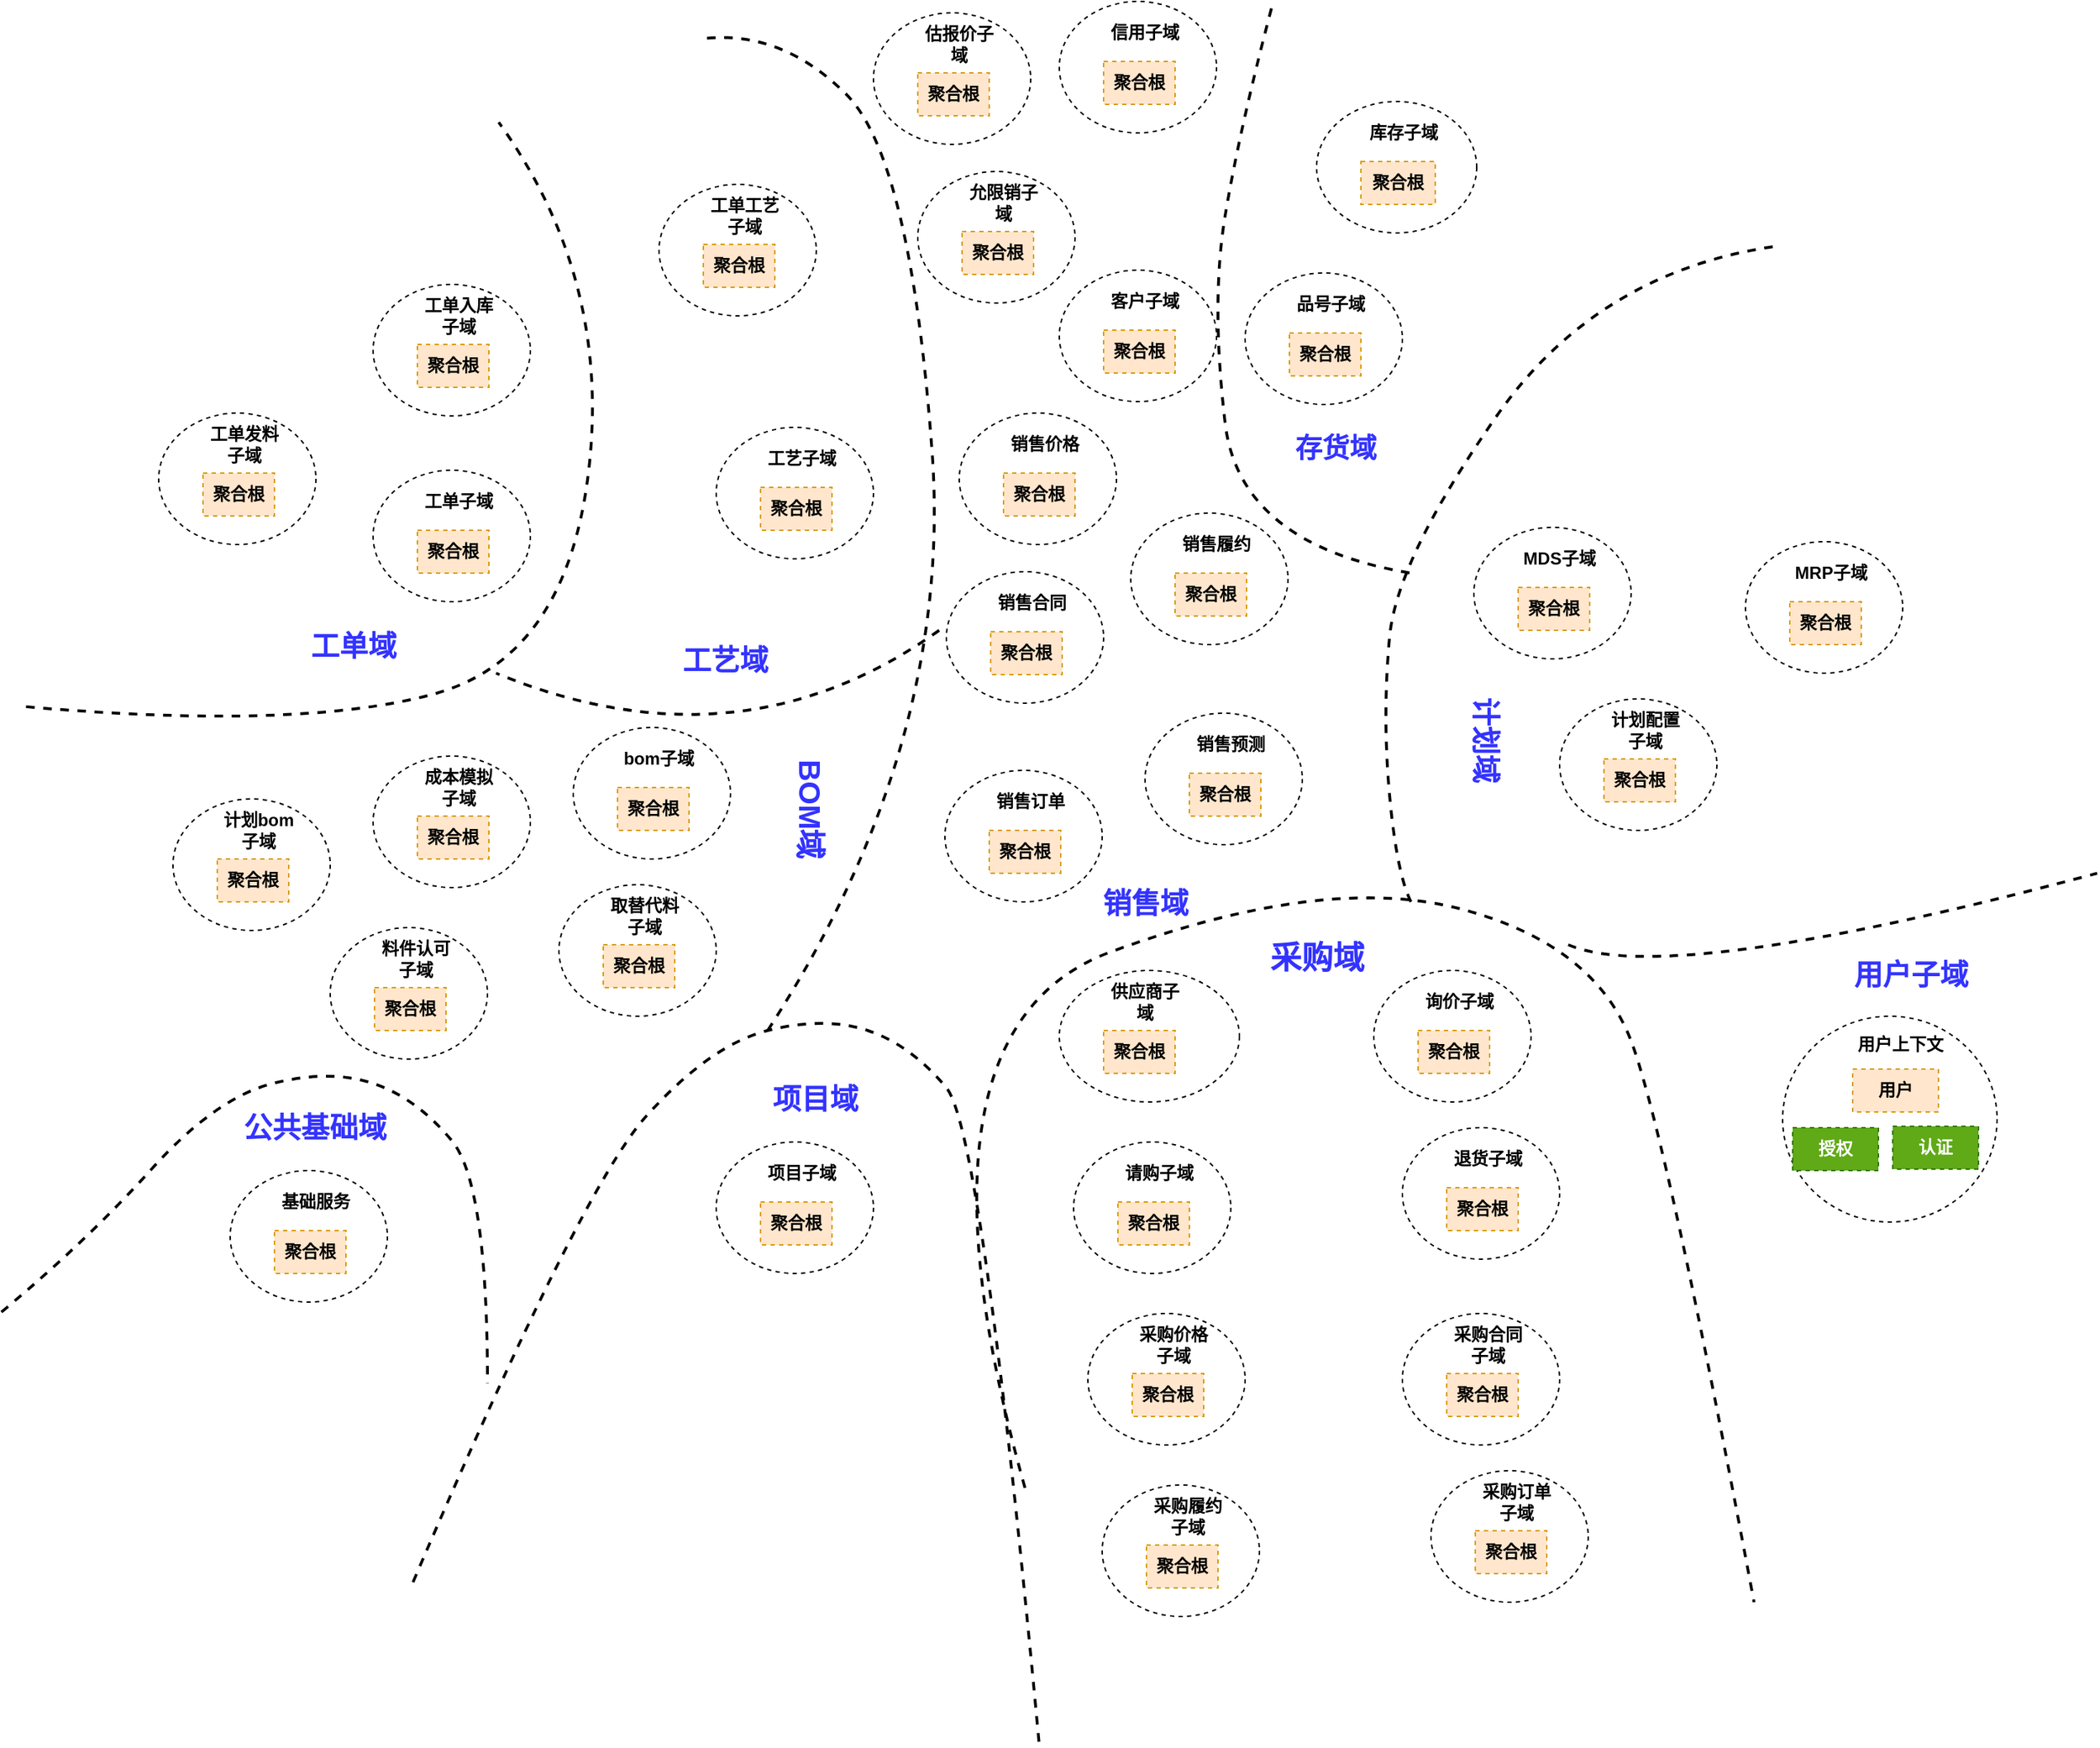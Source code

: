 <mxfile version="24.4.0" type="github">
  <diagram name="第 1 页" id="gAhneNLGMRocs_wJU73B">
    <mxGraphModel dx="2589" dy="777" grid="1" gridSize="10" guides="1" tooltips="1" connect="1" arrows="1" fold="1" page="1" pageScale="1" pageWidth="827" pageHeight="1169" math="0" shadow="0">
      <root>
        <mxCell id="0" />
        <mxCell id="1" parent="0" />
        <mxCell id="z-uqwMR72b3MVvRLqWOY-53" value="" style="curved=1;endArrow=none;html=1;dashed=1;endFill=0;strokeWidth=2;fontStyle=1;exitX=0.005;exitY=0.406;exitDx=0;exitDy=0;exitPerimeter=0;" edge="1" parent="1">
          <mxGeometry width="50" height="50" relative="1" as="geometry">
            <mxPoint x="-318.8" y="543.44" as="sourcePoint" />
            <mxPoint x="11.847" y="134.539" as="targetPoint" />
            <Array as="points">
              <mxPoint x="-130" y="560" />
              <mxPoint x="60" y="510" />
              <mxPoint x="90" y="243" />
            </Array>
          </mxGeometry>
        </mxCell>
        <mxCell id="z-uqwMR72b3MVvRLqWOY-54" value="" style="curved=1;endArrow=none;html=1;dashed=1;endFill=0;strokeWidth=2;fontStyle=1;" edge="1" parent="1">
          <mxGeometry width="50" height="50" relative="1" as="geometry">
            <mxPoint x="380" y="1090" as="sourcePoint" />
            <mxPoint x="890" y="1170" as="targetPoint" />
            <Array as="points">
              <mxPoint x="290" y="770" />
              <mxPoint x="590" y="660" />
              <mxPoint x="780" y="710" />
              <mxPoint x="830" y="850" />
            </Array>
          </mxGeometry>
        </mxCell>
        <mxCell id="z-uqwMR72b3MVvRLqWOY-55" value="" style="curved=1;endArrow=none;html=1;dashed=1;endFill=0;strokeWidth=2;fontStyle=1;exitX=0.193;exitY=0.9;exitDx=0;exitDy=0;exitPerimeter=0;" edge="1" parent="1">
          <mxGeometry width="50" height="50" relative="1" as="geometry">
            <mxPoint x="-48.08" y="1156" as="sourcePoint" />
            <mxPoint x="390" y="1270" as="targetPoint" />
            <Array as="points">
              <mxPoint x="70" y="880" />
              <mxPoint x="160" y="780" />
              <mxPoint x="240" y="760" />
              <mxPoint x="300" y="780" />
              <mxPoint x="350" y="840" />
            </Array>
          </mxGeometry>
        </mxCell>
        <mxCell id="z-uqwMR72b3MVvRLqWOY-56" value="" style="curved=1;endArrow=none;html=1;dashed=1;endFill=0;strokeWidth=2;fontStyle=1;" edge="1" parent="1">
          <mxGeometry width="50" height="50" relative="1" as="geometry">
            <mxPoint x="320" y="490" as="sourcePoint" />
            <mxPoint x="10" y="520" as="targetPoint" />
            <Array as="points">
              <mxPoint x="180" y="590" />
              <mxPoint x="10" y="520" />
            </Array>
          </mxGeometry>
        </mxCell>
        <mxCell id="z-uqwMR72b3MVvRLqWOY-57" value="" style="curved=1;endArrow=none;html=1;dashed=1;endFill=0;strokeWidth=2;entryX=1;entryY=0;entryDx=0;entryDy=0;" edge="1" parent="1">
          <mxGeometry width="50" height="50" relative="1" as="geometry">
            <mxPoint x="650" y="680" as="sourcePoint" />
            <mxPoint x="903.117" y="221.594" as="targetPoint" />
            <Array as="points">
              <mxPoint x="640" y="660" />
              <mxPoint x="630" y="550" />
              <mxPoint x="640" y="440" />
              <mxPoint x="780" y="240" />
            </Array>
          </mxGeometry>
        </mxCell>
        <mxCell id="z-uqwMR72b3MVvRLqWOY-58" value="" style="curved=1;endArrow=none;html=1;dashed=1;endFill=0;strokeWidth=2;endSize=4;entryX=0.334;entryY=0.029;entryDx=0;entryDy=0;entryPerimeter=0;" edge="1" parent="1">
          <mxGeometry width="50" height="50" relative="1" as="geometry">
            <mxPoint x="200" y="770" as="sourcePoint" />
            <mxPoint x="154.96" y="75.96" as="targetPoint" />
            <Array as="points">
              <mxPoint x="330" y="570" />
              <mxPoint x="300" y="160" />
              <mxPoint x="210" y="70" />
            </Array>
          </mxGeometry>
        </mxCell>
        <mxCell id="z-uqwMR72b3MVvRLqWOY-61" value="&lt;b&gt;&lt;font style=&quot;font-size: 22px&quot;&gt;采购域&lt;/font&gt;&lt;/b&gt;" style="text;html=1;align=center;verticalAlign=middle;resizable=0;points=[];autosize=1;strokeColor=none;fontSize=12;fontColor=#3333FF;" vertex="1" parent="1">
          <mxGeometry x="539" y="700" width="90" height="40" as="geometry" />
        </mxCell>
        <mxCell id="z-uqwMR72b3MVvRLqWOY-62" value="&lt;font style=&quot;font-size: 20px&quot;&gt;&lt;b&gt;项目域&lt;/b&gt;&lt;/font&gt;" style="text;html=1;align=center;verticalAlign=middle;resizable=0;points=[];autosize=1;strokeColor=none;fontSize=12;fontColor=#3333FF;" vertex="1" parent="1">
          <mxGeometry x="193" y="797" width="80" height="40" as="geometry" />
        </mxCell>
        <mxCell id="z-uqwMR72b3MVvRLqWOY-63" value="&lt;font style=&quot;font-size: 21px&quot;&gt;&lt;b&gt;BOM域&lt;/b&gt;&lt;/font&gt;" style="text;html=1;align=center;verticalAlign=middle;resizable=0;points=[];autosize=1;strokeColor=none;fontSize=12;rotation=90;fontColor=#3333FF;" vertex="1" parent="1">
          <mxGeometry x="185" y="595" width="90" height="40" as="geometry" />
        </mxCell>
        <mxCell id="z-uqwMR72b3MVvRLqWOY-64" value="&lt;font style=&quot;font-size: 20px&quot; color=&quot;#3333ff&quot;&gt;&lt;b&gt;计划域&lt;/b&gt;&lt;/font&gt;" style="text;html=1;align=center;verticalAlign=middle;resizable=0;points=[];autosize=1;strokeColor=none;fontSize=12;rotation=90;" vertex="1" parent="1">
          <mxGeometry x="663" y="547" width="80" height="40" as="geometry" />
        </mxCell>
        <mxCell id="z-uqwMR72b3MVvRLqWOY-65" value="&lt;font size=&quot;1&quot;&gt;&lt;b style=&quot;font-size: 20px&quot;&gt;销售域&lt;/b&gt;&lt;/font&gt;" style="text;html=1;align=center;verticalAlign=middle;resizable=0;points=[];autosize=1;strokeColor=none;fontSize=12;fontColor=#3333FF;" vertex="1" parent="1">
          <mxGeometry x="424" y="660" width="80" height="40" as="geometry" />
        </mxCell>
        <mxCell id="z-uqwMR72b3MVvRLqWOY-67" value="&lt;font size=&quot;1&quot;&gt;&lt;b style=&quot;font-size: 20px&quot;&gt;工单域&lt;/b&gt;&lt;/font&gt;" style="text;html=1;align=center;verticalAlign=middle;resizable=0;points=[];autosize=1;strokeColor=none;fontSize=12;fontColor=#3333FF;" vertex="1" parent="1">
          <mxGeometry x="-130" y="480" width="80" height="40" as="geometry" />
        </mxCell>
        <mxCell id="z-uqwMR72b3MVvRLqWOY-77" value="" style="ellipse;whiteSpace=wrap;html=1;gradientColor=#ffffff;dashed=1;fontStyle=1" vertex="1" parent="1">
          <mxGeometry x="274" y="58" width="110" height="92" as="geometry" />
        </mxCell>
        <mxCell id="z-uqwMR72b3MVvRLqWOY-78" value="聚合根" style="rounded=0;whiteSpace=wrap;html=1;dashed=1;fillColor=#ffe6cc;strokeColor=#d79b00;fontStyle=1;fontSize=12;" vertex="1" parent="1">
          <mxGeometry x="305" y="100" width="50" height="30" as="geometry" />
        </mxCell>
        <mxCell id="z-uqwMR72b3MVvRLqWOY-81" value="&lt;b&gt;估报价子域&lt;/b&gt;" style="text;html=1;strokeColor=none;fillColor=none;align=center;verticalAlign=middle;whiteSpace=wrap;rounded=0;" vertex="1" parent="1">
          <mxGeometry x="304" y="70" width="60" height="20" as="geometry" />
        </mxCell>
        <mxCell id="z-uqwMR72b3MVvRLqWOY-82" value="" style="ellipse;whiteSpace=wrap;html=1;gradientColor=#ffffff;dashed=1;fontStyle=1" vertex="1" parent="1">
          <mxGeometry x="910" y="760" width="150" height="144" as="geometry" />
        </mxCell>
        <mxCell id="z-uqwMR72b3MVvRLqWOY-83" value="用户" style="rounded=0;whiteSpace=wrap;html=1;dashed=1;fillColor=#ffe6cc;strokeColor=#d79b00;fontStyle=1;fontSize=12;" vertex="1" parent="1">
          <mxGeometry x="959" y="797" width="60" height="30" as="geometry" />
        </mxCell>
        <mxCell id="z-uqwMR72b3MVvRLqWOY-84" value="" style="curved=1;endArrow=none;html=1;dashed=1;endFill=0;strokeWidth=2;" edge="1" parent="1">
          <mxGeometry width="50" height="50" relative="1" as="geometry">
            <mxPoint x="760" y="710" as="sourcePoint" />
            <mxPoint x="1130" y="660" as="targetPoint" />
            <Array as="points">
              <mxPoint x="830" y="740" />
            </Array>
          </mxGeometry>
        </mxCell>
        <mxCell id="z-uqwMR72b3MVvRLqWOY-85" value="授权" style="rounded=0;whiteSpace=wrap;html=1;dashed=1;fillColor=#60a917;strokeColor=#2D7600;fontStyle=1;fontSize=12;fontColor=#ffffff;" vertex="1" parent="1">
          <mxGeometry x="917" y="838" width="60" height="30" as="geometry" />
        </mxCell>
        <mxCell id="z-uqwMR72b3MVvRLqWOY-86" value="&lt;b&gt;用户上下文&lt;/b&gt;" style="text;html=1;strokeColor=none;fillColor=none;align=center;verticalAlign=middle;whiteSpace=wrap;rounded=0;" vertex="1" parent="1">
          <mxGeometry x="955" y="770" width="75" height="20" as="geometry" />
        </mxCell>
        <mxCell id="z-uqwMR72b3MVvRLqWOY-87" value="&lt;font style=&quot;font-size: 20px&quot;&gt;&lt;b&gt;用户子域&lt;/b&gt;&lt;/font&gt;" style="text;html=1;strokeColor=none;fillColor=none;align=center;verticalAlign=middle;whiteSpace=wrap;rounded=0;fontColor=#3333FF;" vertex="1" parent="1">
          <mxGeometry x="950" y="720" width="100" height="20" as="geometry" />
        </mxCell>
        <mxCell id="z-uqwMR72b3MVvRLqWOY-115" value="" style="curved=1;endArrow=none;html=1;dashed=1;strokeWidth=2;endFill=0;exitX=0.61;exitY=0.012;exitDx=0;exitDy=0;exitPerimeter=0;" edge="1" parent="1">
          <mxGeometry width="50" height="50" relative="1" as="geometry">
            <mxPoint x="552.4" y="54.88" as="sourcePoint" />
            <mxPoint x="650" y="450" as="targetPoint" />
            <Array as="points">
              <mxPoint x="530" y="140" />
              <mxPoint x="510" y="260" />
              <mxPoint x="530" y="430" />
            </Array>
          </mxGeometry>
        </mxCell>
        <mxCell id="z-uqwMR72b3MVvRLqWOY-116" value="&lt;font style=&quot;font-size: 19px&quot; color=&quot;#3333ff&quot;&gt;&lt;b&gt;存货域&lt;/b&gt;&lt;/font&gt;" style="text;html=1;strokeColor=none;fillColor=none;align=center;verticalAlign=middle;whiteSpace=wrap;rounded=0;" vertex="1" parent="1">
          <mxGeometry x="555" y="353" width="85" height="20" as="geometry" />
        </mxCell>
        <mxCell id="z-uqwMR72b3MVvRLqWOY-122" value="认证" style="rounded=0;whiteSpace=wrap;html=1;dashed=1;fillColor=#60a917;strokeColor=#2D7600;fontStyle=1;fontSize=12;fontColor=#ffffff;" vertex="1" parent="1">
          <mxGeometry x="987" y="837" width="60" height="30" as="geometry" />
        </mxCell>
        <mxCell id="z-uqwMR72b3MVvRLqWOY-169" value="" style="ellipse;whiteSpace=wrap;html=1;gradientColor=#ffffff;dashed=1;fontStyle=1" vertex="1" parent="1">
          <mxGeometry x="404" y="50" width="110" height="92" as="geometry" />
        </mxCell>
        <mxCell id="z-uqwMR72b3MVvRLqWOY-170" value="聚合根" style="rounded=0;whiteSpace=wrap;html=1;dashed=1;fillColor=#ffe6cc;strokeColor=#d79b00;fontStyle=1;fontSize=12;" vertex="1" parent="1">
          <mxGeometry x="435" y="92" width="50" height="30" as="geometry" />
        </mxCell>
        <mxCell id="z-uqwMR72b3MVvRLqWOY-171" value="&lt;b&gt;信用子域&lt;/b&gt;" style="text;html=1;strokeColor=none;fillColor=none;align=center;verticalAlign=middle;whiteSpace=wrap;rounded=0;" vertex="1" parent="1">
          <mxGeometry x="434" y="62" width="60" height="20" as="geometry" />
        </mxCell>
        <mxCell id="z-uqwMR72b3MVvRLqWOY-172" value="" style="ellipse;whiteSpace=wrap;html=1;gradientColor=#ffffff;dashed=1;fontStyle=1" vertex="1" parent="1">
          <mxGeometry x="305" y="169" width="110" height="92" as="geometry" />
        </mxCell>
        <mxCell id="z-uqwMR72b3MVvRLqWOY-173" value="聚合根" style="rounded=0;whiteSpace=wrap;html=1;dashed=1;fillColor=#ffe6cc;strokeColor=#d79b00;fontStyle=1;fontSize=12;" vertex="1" parent="1">
          <mxGeometry x="336" y="211" width="50" height="30" as="geometry" />
        </mxCell>
        <mxCell id="z-uqwMR72b3MVvRLqWOY-174" value="&lt;b&gt;允限销子域&lt;/b&gt;" style="text;html=1;strokeColor=none;fillColor=none;align=center;verticalAlign=middle;whiteSpace=wrap;rounded=0;" vertex="1" parent="1">
          <mxGeometry x="335" y="181" width="60" height="20" as="geometry" />
        </mxCell>
        <mxCell id="z-uqwMR72b3MVvRLqWOY-175" value="" style="ellipse;whiteSpace=wrap;html=1;gradientColor=#ffffff;dashed=1;fontStyle=1" vertex="1" parent="1">
          <mxGeometry x="404" y="238" width="110" height="92" as="geometry" />
        </mxCell>
        <mxCell id="z-uqwMR72b3MVvRLqWOY-176" value="聚合根" style="rounded=0;whiteSpace=wrap;html=1;dashed=1;fillColor=#ffe6cc;strokeColor=#d79b00;fontStyle=1;fontSize=12;" vertex="1" parent="1">
          <mxGeometry x="435" y="280" width="50" height="30" as="geometry" />
        </mxCell>
        <mxCell id="z-uqwMR72b3MVvRLqWOY-177" value="&lt;b&gt;客户子域&lt;/b&gt;" style="text;html=1;strokeColor=none;fillColor=none;align=center;verticalAlign=middle;whiteSpace=wrap;rounded=0;" vertex="1" parent="1">
          <mxGeometry x="434" y="250" width="60" height="20" as="geometry" />
        </mxCell>
        <mxCell id="z-uqwMR72b3MVvRLqWOY-178" value="" style="ellipse;whiteSpace=wrap;html=1;gradientColor=#ffffff;dashed=1;fontStyle=1" vertex="1" parent="1">
          <mxGeometry x="334" y="338" width="110" height="92" as="geometry" />
        </mxCell>
        <mxCell id="z-uqwMR72b3MVvRLqWOY-179" value="聚合根" style="rounded=0;whiteSpace=wrap;html=1;dashed=1;fillColor=#ffe6cc;strokeColor=#d79b00;fontStyle=1;fontSize=12;" vertex="1" parent="1">
          <mxGeometry x="365" y="380" width="50" height="30" as="geometry" />
        </mxCell>
        <mxCell id="z-uqwMR72b3MVvRLqWOY-180" value="&lt;b&gt;销售价格&lt;/b&gt;" style="text;html=1;strokeColor=none;fillColor=none;align=center;verticalAlign=middle;whiteSpace=wrap;rounded=0;" vertex="1" parent="1">
          <mxGeometry x="364" y="350" width="60" height="20" as="geometry" />
        </mxCell>
        <mxCell id="z-uqwMR72b3MVvRLqWOY-181" value="" style="ellipse;whiteSpace=wrap;html=1;gradientColor=#ffffff;dashed=1;fontStyle=1" vertex="1" parent="1">
          <mxGeometry x="454" y="408" width="110" height="92" as="geometry" />
        </mxCell>
        <mxCell id="z-uqwMR72b3MVvRLqWOY-182" value="聚合根" style="rounded=0;whiteSpace=wrap;html=1;dashed=1;fillColor=#ffe6cc;strokeColor=#d79b00;fontStyle=1;fontSize=12;" vertex="1" parent="1">
          <mxGeometry x="485" y="450" width="50" height="30" as="geometry" />
        </mxCell>
        <mxCell id="z-uqwMR72b3MVvRLqWOY-183" value="&lt;b&gt;销售履约&lt;/b&gt;" style="text;html=1;strokeColor=none;fillColor=none;align=center;verticalAlign=middle;whiteSpace=wrap;rounded=0;" vertex="1" parent="1">
          <mxGeometry x="484" y="420" width="60" height="20" as="geometry" />
        </mxCell>
        <mxCell id="z-uqwMR72b3MVvRLqWOY-184" value="" style="ellipse;whiteSpace=wrap;html=1;gradientColor=#ffffff;dashed=1;fontStyle=1" vertex="1" parent="1">
          <mxGeometry x="325" y="449" width="110" height="92" as="geometry" />
        </mxCell>
        <mxCell id="z-uqwMR72b3MVvRLqWOY-185" value="聚合根" style="rounded=0;whiteSpace=wrap;html=1;dashed=1;fillColor=#ffe6cc;strokeColor=#d79b00;fontStyle=1;fontSize=12;" vertex="1" parent="1">
          <mxGeometry x="356" y="491" width="50" height="30" as="geometry" />
        </mxCell>
        <mxCell id="z-uqwMR72b3MVvRLqWOY-186" value="&lt;b&gt;销售合同&lt;/b&gt;" style="text;html=1;strokeColor=none;fillColor=none;align=center;verticalAlign=middle;whiteSpace=wrap;rounded=0;" vertex="1" parent="1">
          <mxGeometry x="355" y="461" width="60" height="20" as="geometry" />
        </mxCell>
        <mxCell id="z-uqwMR72b3MVvRLqWOY-187" value="" style="ellipse;whiteSpace=wrap;html=1;gradientColor=#ffffff;dashed=1;fontStyle=1" vertex="1" parent="1">
          <mxGeometry x="464" y="548" width="110" height="92" as="geometry" />
        </mxCell>
        <mxCell id="z-uqwMR72b3MVvRLqWOY-188" value="聚合根" style="rounded=0;whiteSpace=wrap;html=1;dashed=1;fillColor=#ffe6cc;strokeColor=#d79b00;fontStyle=1;fontSize=12;" vertex="1" parent="1">
          <mxGeometry x="495" y="590" width="50" height="30" as="geometry" />
        </mxCell>
        <mxCell id="z-uqwMR72b3MVvRLqWOY-189" value="&lt;b&gt;销售预测&lt;/b&gt;" style="text;html=1;strokeColor=none;fillColor=none;align=center;verticalAlign=middle;whiteSpace=wrap;rounded=0;" vertex="1" parent="1">
          <mxGeometry x="494" y="560" width="60" height="20" as="geometry" />
        </mxCell>
        <mxCell id="z-uqwMR72b3MVvRLqWOY-190" value="" style="ellipse;whiteSpace=wrap;html=1;gradientColor=#ffffff;dashed=1;fontStyle=1" vertex="1" parent="1">
          <mxGeometry x="324" y="588" width="110" height="92" as="geometry" />
        </mxCell>
        <mxCell id="z-uqwMR72b3MVvRLqWOY-191" value="聚合根" style="rounded=0;whiteSpace=wrap;html=1;dashed=1;fillColor=#ffe6cc;strokeColor=#d79b00;fontStyle=1;fontSize=12;" vertex="1" parent="1">
          <mxGeometry x="355" y="630" width="50" height="30" as="geometry" />
        </mxCell>
        <mxCell id="z-uqwMR72b3MVvRLqWOY-192" value="&lt;b&gt;销售订单&lt;/b&gt;" style="text;html=1;strokeColor=none;fillColor=none;align=center;verticalAlign=middle;whiteSpace=wrap;rounded=0;" vertex="1" parent="1">
          <mxGeometry x="354" y="600" width="60" height="20" as="geometry" />
        </mxCell>
        <mxCell id="z-uqwMR72b3MVvRLqWOY-193" value="" style="ellipse;whiteSpace=wrap;html=1;gradientColor=#ffffff;dashed=1;fontStyle=1" vertex="1" parent="1">
          <mxGeometry x="404" y="728" width="126" height="92" as="geometry" />
        </mxCell>
        <mxCell id="z-uqwMR72b3MVvRLqWOY-194" value="聚合根" style="rounded=0;whiteSpace=wrap;html=1;dashed=1;fillColor=#ffe6cc;strokeColor=#d79b00;fontStyle=1;fontSize=12;" vertex="1" parent="1">
          <mxGeometry x="435" y="770" width="50" height="30" as="geometry" />
        </mxCell>
        <mxCell id="z-uqwMR72b3MVvRLqWOY-195" value="&lt;b&gt;供应商子域&lt;/b&gt;" style="text;html=1;strokeColor=none;fillColor=none;align=center;verticalAlign=middle;whiteSpace=wrap;rounded=0;" vertex="1" parent="1">
          <mxGeometry x="434" y="740" width="60" height="20" as="geometry" />
        </mxCell>
        <mxCell id="z-uqwMR72b3MVvRLqWOY-196" value="" style="ellipse;whiteSpace=wrap;html=1;gradientColor=#ffffff;dashed=1;fontStyle=1" vertex="1" parent="1">
          <mxGeometry x="624" y="728" width="110" height="92" as="geometry" />
        </mxCell>
        <mxCell id="z-uqwMR72b3MVvRLqWOY-197" value="聚合根" style="rounded=0;whiteSpace=wrap;html=1;dashed=1;fillColor=#ffe6cc;strokeColor=#d79b00;fontStyle=1;fontSize=12;" vertex="1" parent="1">
          <mxGeometry x="655" y="770" width="50" height="30" as="geometry" />
        </mxCell>
        <mxCell id="z-uqwMR72b3MVvRLqWOY-198" value="&lt;b&gt;询价子域&lt;/b&gt;" style="text;html=1;strokeColor=none;fillColor=none;align=center;verticalAlign=middle;whiteSpace=wrap;rounded=0;" vertex="1" parent="1">
          <mxGeometry x="654" y="740" width="60" height="20" as="geometry" />
        </mxCell>
        <mxCell id="z-uqwMR72b3MVvRLqWOY-199" value="" style="ellipse;whiteSpace=wrap;html=1;gradientColor=#ffffff;dashed=1;fontStyle=1" vertex="1" parent="1">
          <mxGeometry x="414" y="848" width="110" height="92" as="geometry" />
        </mxCell>
        <mxCell id="z-uqwMR72b3MVvRLqWOY-200" value="聚合根" style="rounded=0;whiteSpace=wrap;html=1;dashed=1;fillColor=#ffe6cc;strokeColor=#d79b00;fontStyle=1;fontSize=12;" vertex="1" parent="1">
          <mxGeometry x="445" y="890" width="50" height="30" as="geometry" />
        </mxCell>
        <mxCell id="z-uqwMR72b3MVvRLqWOY-201" value="&lt;b&gt;请购子域&lt;/b&gt;" style="text;html=1;strokeColor=none;fillColor=none;align=center;verticalAlign=middle;whiteSpace=wrap;rounded=0;" vertex="1" parent="1">
          <mxGeometry x="444" y="860" width="60" height="20" as="geometry" />
        </mxCell>
        <mxCell id="z-uqwMR72b3MVvRLqWOY-204" value="" style="ellipse;whiteSpace=wrap;html=1;gradientColor=#ffffff;dashed=1;fontStyle=1" vertex="1" parent="1">
          <mxGeometry x="644" y="838" width="110" height="92" as="geometry" />
        </mxCell>
        <mxCell id="z-uqwMR72b3MVvRLqWOY-205" value="聚合根" style="rounded=0;whiteSpace=wrap;html=1;dashed=1;fillColor=#ffe6cc;strokeColor=#d79b00;fontStyle=1;fontSize=12;" vertex="1" parent="1">
          <mxGeometry x="675" y="880" width="50" height="30" as="geometry" />
        </mxCell>
        <mxCell id="z-uqwMR72b3MVvRLqWOY-206" value="&lt;b&gt;退货子域&lt;/b&gt;" style="text;html=1;strokeColor=none;fillColor=none;align=center;verticalAlign=middle;whiteSpace=wrap;rounded=0;" vertex="1" parent="1">
          <mxGeometry x="674" y="850" width="60" height="20" as="geometry" />
        </mxCell>
        <mxCell id="z-uqwMR72b3MVvRLqWOY-207" value="" style="ellipse;whiteSpace=wrap;html=1;gradientColor=#ffffff;dashed=1;fontStyle=1" vertex="1" parent="1">
          <mxGeometry x="424" y="968" width="110" height="92" as="geometry" />
        </mxCell>
        <mxCell id="z-uqwMR72b3MVvRLqWOY-208" value="聚合根" style="rounded=0;whiteSpace=wrap;html=1;dashed=1;fillColor=#ffe6cc;strokeColor=#d79b00;fontStyle=1;fontSize=12;" vertex="1" parent="1">
          <mxGeometry x="455" y="1010" width="50" height="30" as="geometry" />
        </mxCell>
        <mxCell id="z-uqwMR72b3MVvRLqWOY-209" value="&lt;b&gt;采购价格子域&lt;/b&gt;" style="text;html=1;strokeColor=none;fillColor=none;align=center;verticalAlign=middle;whiteSpace=wrap;rounded=0;" vertex="1" parent="1">
          <mxGeometry x="454" y="980" width="60" height="20" as="geometry" />
        </mxCell>
        <mxCell id="z-uqwMR72b3MVvRLqWOY-210" value="" style="ellipse;whiteSpace=wrap;html=1;gradientColor=#ffffff;dashed=1;fontStyle=1" vertex="1" parent="1">
          <mxGeometry x="644" y="968" width="110" height="92" as="geometry" />
        </mxCell>
        <mxCell id="z-uqwMR72b3MVvRLqWOY-211" value="聚合根" style="rounded=0;whiteSpace=wrap;html=1;dashed=1;fillColor=#ffe6cc;strokeColor=#d79b00;fontStyle=1;fontSize=12;" vertex="1" parent="1">
          <mxGeometry x="675" y="1010" width="50" height="30" as="geometry" />
        </mxCell>
        <mxCell id="z-uqwMR72b3MVvRLqWOY-212" value="&lt;b&gt;采购合同子域&lt;/b&gt;" style="text;html=1;strokeColor=none;fillColor=none;align=center;verticalAlign=middle;whiteSpace=wrap;rounded=0;" vertex="1" parent="1">
          <mxGeometry x="674" y="980" width="60" height="20" as="geometry" />
        </mxCell>
        <mxCell id="z-uqwMR72b3MVvRLqWOY-213" value="" style="ellipse;whiteSpace=wrap;html=1;gradientColor=#ffffff;dashed=1;fontStyle=1" vertex="1" parent="1">
          <mxGeometry x="434" y="1088" width="110" height="92" as="geometry" />
        </mxCell>
        <mxCell id="z-uqwMR72b3MVvRLqWOY-214" value="聚合根" style="rounded=0;whiteSpace=wrap;html=1;dashed=1;fillColor=#ffe6cc;strokeColor=#d79b00;fontStyle=1;fontSize=12;" vertex="1" parent="1">
          <mxGeometry x="465" y="1130" width="50" height="30" as="geometry" />
        </mxCell>
        <mxCell id="z-uqwMR72b3MVvRLqWOY-215" value="&lt;b&gt;采购履约子域&lt;/b&gt;" style="text;html=1;strokeColor=none;fillColor=none;align=center;verticalAlign=middle;whiteSpace=wrap;rounded=0;" vertex="1" parent="1">
          <mxGeometry x="464" y="1100" width="60" height="20" as="geometry" />
        </mxCell>
        <mxCell id="z-uqwMR72b3MVvRLqWOY-216" value="" style="ellipse;whiteSpace=wrap;html=1;gradientColor=#ffffff;dashed=1;fontStyle=1" vertex="1" parent="1">
          <mxGeometry x="664" y="1078" width="110" height="92" as="geometry" />
        </mxCell>
        <mxCell id="z-uqwMR72b3MVvRLqWOY-217" value="聚合根" style="rounded=0;whiteSpace=wrap;html=1;dashed=1;fillColor=#ffe6cc;strokeColor=#d79b00;fontStyle=1;fontSize=12;" vertex="1" parent="1">
          <mxGeometry x="695" y="1120" width="50" height="30" as="geometry" />
        </mxCell>
        <mxCell id="z-uqwMR72b3MVvRLqWOY-218" value="&lt;b&gt;采购订单子域&lt;/b&gt;" style="text;html=1;strokeColor=none;fillColor=none;align=center;verticalAlign=middle;whiteSpace=wrap;rounded=0;" vertex="1" parent="1">
          <mxGeometry x="694" y="1090" width="60" height="20" as="geometry" />
        </mxCell>
        <mxCell id="z-uqwMR72b3MVvRLqWOY-219" value="&lt;font size=&quot;1&quot;&gt;&lt;b style=&quot;font-size: 20px&quot;&gt;工艺域&lt;/b&gt;&lt;/font&gt;" style="text;html=1;align=center;verticalAlign=middle;resizable=0;points=[];autosize=1;strokeColor=none;fontSize=12;fontColor=#3333FF;" vertex="1" parent="1">
          <mxGeometry x="130" y="490" width="80" height="40" as="geometry" />
        </mxCell>
        <mxCell id="z-uqwMR72b3MVvRLqWOY-220" value="" style="ellipse;whiteSpace=wrap;html=1;gradientColor=#ffffff;dashed=1;fontStyle=1" vertex="1" parent="1">
          <mxGeometry x="64" y="558" width="110" height="92" as="geometry" />
        </mxCell>
        <mxCell id="z-uqwMR72b3MVvRLqWOY-221" value="聚合根" style="rounded=0;whiteSpace=wrap;html=1;dashed=1;fillColor=#ffe6cc;strokeColor=#d79b00;fontStyle=1;fontSize=12;" vertex="1" parent="1">
          <mxGeometry x="95" y="600" width="50" height="30" as="geometry" />
        </mxCell>
        <mxCell id="z-uqwMR72b3MVvRLqWOY-222" value="&lt;b&gt;bom子域&lt;/b&gt;" style="text;html=1;strokeColor=none;fillColor=none;align=center;verticalAlign=middle;whiteSpace=wrap;rounded=0;" vertex="1" parent="1">
          <mxGeometry x="94" y="570" width="60" height="20" as="geometry" />
        </mxCell>
        <mxCell id="z-uqwMR72b3MVvRLqWOY-223" value="" style="ellipse;whiteSpace=wrap;html=1;gradientColor=#ffffff;dashed=1;fontStyle=1" vertex="1" parent="1">
          <mxGeometry x="54" y="668" width="110" height="92" as="geometry" />
        </mxCell>
        <mxCell id="z-uqwMR72b3MVvRLqWOY-224" value="聚合根" style="rounded=0;whiteSpace=wrap;html=1;dashed=1;fillColor=#ffe6cc;strokeColor=#d79b00;fontStyle=1;fontSize=12;" vertex="1" parent="1">
          <mxGeometry x="85" y="710" width="50" height="30" as="geometry" />
        </mxCell>
        <mxCell id="z-uqwMR72b3MVvRLqWOY-225" value="&lt;b&gt;取替代料子域&lt;/b&gt;" style="text;html=1;strokeColor=none;fillColor=none;align=center;verticalAlign=middle;whiteSpace=wrap;rounded=0;" vertex="1" parent="1">
          <mxGeometry x="84" y="680" width="60" height="20" as="geometry" />
        </mxCell>
        <mxCell id="z-uqwMR72b3MVvRLqWOY-226" value="" style="ellipse;whiteSpace=wrap;html=1;gradientColor=#ffffff;dashed=1;fontStyle=1" vertex="1" parent="1">
          <mxGeometry x="-76" y="578" width="110" height="92" as="geometry" />
        </mxCell>
        <mxCell id="z-uqwMR72b3MVvRLqWOY-227" value="聚合根" style="rounded=0;whiteSpace=wrap;html=1;dashed=1;fillColor=#ffe6cc;strokeColor=#d79b00;fontStyle=1;fontSize=12;" vertex="1" parent="1">
          <mxGeometry x="-45" y="620" width="50" height="30" as="geometry" />
        </mxCell>
        <mxCell id="z-uqwMR72b3MVvRLqWOY-228" value="&lt;b&gt;成本模拟子域&lt;/b&gt;" style="text;html=1;strokeColor=none;fillColor=none;align=center;verticalAlign=middle;whiteSpace=wrap;rounded=0;" vertex="1" parent="1">
          <mxGeometry x="-46" y="590" width="60" height="20" as="geometry" />
        </mxCell>
        <mxCell id="z-uqwMR72b3MVvRLqWOY-229" value="" style="ellipse;whiteSpace=wrap;html=1;gradientColor=#ffffff;dashed=1;fontStyle=1" vertex="1" parent="1">
          <mxGeometry x="-106" y="698" width="110" height="92" as="geometry" />
        </mxCell>
        <mxCell id="z-uqwMR72b3MVvRLqWOY-230" value="聚合根" style="rounded=0;whiteSpace=wrap;html=1;dashed=1;fillColor=#ffe6cc;strokeColor=#d79b00;fontStyle=1;fontSize=12;" vertex="1" parent="1">
          <mxGeometry x="-75" y="740" width="50" height="30" as="geometry" />
        </mxCell>
        <mxCell id="z-uqwMR72b3MVvRLqWOY-231" value="&lt;b&gt;料件认可子域&lt;/b&gt;" style="text;html=1;strokeColor=none;fillColor=none;align=center;verticalAlign=middle;whiteSpace=wrap;rounded=0;" vertex="1" parent="1">
          <mxGeometry x="-76" y="710" width="60" height="20" as="geometry" />
        </mxCell>
        <mxCell id="z-uqwMR72b3MVvRLqWOY-232" value="" style="ellipse;whiteSpace=wrap;html=1;gradientColor=#ffffff;dashed=1;fontStyle=1" vertex="1" parent="1">
          <mxGeometry x="-216" y="608" width="110" height="92" as="geometry" />
        </mxCell>
        <mxCell id="z-uqwMR72b3MVvRLqWOY-233" value="聚合根" style="rounded=0;whiteSpace=wrap;html=1;dashed=1;fillColor=#ffe6cc;strokeColor=#d79b00;fontStyle=1;fontSize=12;" vertex="1" parent="1">
          <mxGeometry x="-185" y="650" width="50" height="30" as="geometry" />
        </mxCell>
        <mxCell id="z-uqwMR72b3MVvRLqWOY-234" value="&lt;b&gt;计划bom子域&lt;/b&gt;" style="text;html=1;strokeColor=none;fillColor=none;align=center;verticalAlign=middle;whiteSpace=wrap;rounded=0;" vertex="1" parent="1">
          <mxGeometry x="-186" y="620" width="60" height="20" as="geometry" />
        </mxCell>
        <mxCell id="z-uqwMR72b3MVvRLqWOY-235" value="" style="ellipse;whiteSpace=wrap;html=1;gradientColor=#ffffff;dashed=1;fontStyle=1" vertex="1" parent="1">
          <mxGeometry x="-76" y="378" width="110" height="92" as="geometry" />
        </mxCell>
        <mxCell id="z-uqwMR72b3MVvRLqWOY-236" value="聚合根" style="rounded=0;whiteSpace=wrap;html=1;dashed=1;fillColor=#ffe6cc;strokeColor=#d79b00;fontStyle=1;fontSize=12;" vertex="1" parent="1">
          <mxGeometry x="-45" y="420" width="50" height="30" as="geometry" />
        </mxCell>
        <mxCell id="z-uqwMR72b3MVvRLqWOY-237" value="&lt;b&gt;工单子域&lt;/b&gt;" style="text;html=1;strokeColor=none;fillColor=none;align=center;verticalAlign=middle;whiteSpace=wrap;rounded=0;" vertex="1" parent="1">
          <mxGeometry x="-46" y="390" width="60" height="20" as="geometry" />
        </mxCell>
        <mxCell id="z-uqwMR72b3MVvRLqWOY-238" value="" style="ellipse;whiteSpace=wrap;html=1;gradientColor=#ffffff;dashed=1;fontStyle=1" vertex="1" parent="1">
          <mxGeometry x="-76" y="248" width="110" height="92" as="geometry" />
        </mxCell>
        <mxCell id="z-uqwMR72b3MVvRLqWOY-239" value="聚合根" style="rounded=0;whiteSpace=wrap;html=1;dashed=1;fillColor=#ffe6cc;strokeColor=#d79b00;fontStyle=1;fontSize=12;" vertex="1" parent="1">
          <mxGeometry x="-45" y="290" width="50" height="30" as="geometry" />
        </mxCell>
        <mxCell id="z-uqwMR72b3MVvRLqWOY-240" value="&lt;b&gt;工单入库子域&lt;/b&gt;" style="text;html=1;strokeColor=none;fillColor=none;align=center;verticalAlign=middle;whiteSpace=wrap;rounded=0;" vertex="1" parent="1">
          <mxGeometry x="-46" y="260" width="60" height="20" as="geometry" />
        </mxCell>
        <mxCell id="z-uqwMR72b3MVvRLqWOY-241" value="" style="ellipse;whiteSpace=wrap;html=1;gradientColor=#ffffff;dashed=1;fontStyle=1" vertex="1" parent="1">
          <mxGeometry x="-226" y="338" width="110" height="92" as="geometry" />
        </mxCell>
        <mxCell id="z-uqwMR72b3MVvRLqWOY-242" value="聚合根" style="rounded=0;whiteSpace=wrap;html=1;dashed=1;fillColor=#ffe6cc;strokeColor=#d79b00;fontStyle=1;fontSize=12;" vertex="1" parent="1">
          <mxGeometry x="-195" y="380" width="50" height="30" as="geometry" />
        </mxCell>
        <mxCell id="z-uqwMR72b3MVvRLqWOY-243" value="&lt;b&gt;工单发料子域&lt;/b&gt;" style="text;html=1;strokeColor=none;fillColor=none;align=center;verticalAlign=middle;whiteSpace=wrap;rounded=0;" vertex="1" parent="1">
          <mxGeometry x="-196" y="350" width="60" height="20" as="geometry" />
        </mxCell>
        <mxCell id="z-uqwMR72b3MVvRLqWOY-244" value="" style="ellipse;whiteSpace=wrap;html=1;gradientColor=#ffffff;dashed=1;fontStyle=1" vertex="1" parent="1">
          <mxGeometry x="164" y="348" width="110" height="92" as="geometry" />
        </mxCell>
        <mxCell id="z-uqwMR72b3MVvRLqWOY-245" value="聚合根" style="rounded=0;whiteSpace=wrap;html=1;dashed=1;fillColor=#ffe6cc;strokeColor=#d79b00;fontStyle=1;fontSize=12;" vertex="1" parent="1">
          <mxGeometry x="195" y="390" width="50" height="30" as="geometry" />
        </mxCell>
        <mxCell id="z-uqwMR72b3MVvRLqWOY-246" value="&lt;b&gt;工艺子域&lt;/b&gt;" style="text;html=1;strokeColor=none;fillColor=none;align=center;verticalAlign=middle;whiteSpace=wrap;rounded=0;" vertex="1" parent="1">
          <mxGeometry x="194" y="360" width="60" height="20" as="geometry" />
        </mxCell>
        <mxCell id="z-uqwMR72b3MVvRLqWOY-247" value="" style="ellipse;whiteSpace=wrap;html=1;gradientColor=#ffffff;dashed=1;fontStyle=1" vertex="1" parent="1">
          <mxGeometry x="124" y="178" width="110" height="92" as="geometry" />
        </mxCell>
        <mxCell id="z-uqwMR72b3MVvRLqWOY-248" value="聚合根" style="rounded=0;whiteSpace=wrap;html=1;dashed=1;fillColor=#ffe6cc;strokeColor=#d79b00;fontStyle=1;fontSize=12;" vertex="1" parent="1">
          <mxGeometry x="155" y="220" width="50" height="30" as="geometry" />
        </mxCell>
        <mxCell id="z-uqwMR72b3MVvRLqWOY-249" value="&lt;b&gt;工单工艺子域&lt;/b&gt;" style="text;html=1;strokeColor=none;fillColor=none;align=center;verticalAlign=middle;whiteSpace=wrap;rounded=0;" vertex="1" parent="1">
          <mxGeometry x="154" y="190" width="60" height="20" as="geometry" />
        </mxCell>
        <mxCell id="z-uqwMR72b3MVvRLqWOY-251" value="" style="ellipse;whiteSpace=wrap;html=1;gradientColor=#ffffff;dashed=1;fontStyle=1" vertex="1" parent="1">
          <mxGeometry x="694" y="418" width="110" height="92" as="geometry" />
        </mxCell>
        <mxCell id="z-uqwMR72b3MVvRLqWOY-252" value="聚合根" style="rounded=0;whiteSpace=wrap;html=1;dashed=1;fillColor=#ffe6cc;strokeColor=#d79b00;fontStyle=1;fontSize=12;" vertex="1" parent="1">
          <mxGeometry x="725" y="460" width="50" height="30" as="geometry" />
        </mxCell>
        <mxCell id="z-uqwMR72b3MVvRLqWOY-253" value="&lt;b&gt;MDS子域&lt;/b&gt;" style="text;html=1;strokeColor=none;fillColor=none;align=center;verticalAlign=middle;whiteSpace=wrap;rounded=0;" vertex="1" parent="1">
          <mxGeometry x="724" y="430" width="60" height="20" as="geometry" />
        </mxCell>
        <mxCell id="z-uqwMR72b3MVvRLqWOY-254" value="" style="ellipse;whiteSpace=wrap;html=1;gradientColor=#ffffff;dashed=1;fontStyle=1" vertex="1" parent="1">
          <mxGeometry x="754" y="538" width="110" height="92" as="geometry" />
        </mxCell>
        <mxCell id="z-uqwMR72b3MVvRLqWOY-255" value="聚合根" style="rounded=0;whiteSpace=wrap;html=1;dashed=1;fillColor=#ffe6cc;strokeColor=#d79b00;fontStyle=1;fontSize=12;" vertex="1" parent="1">
          <mxGeometry x="785" y="580" width="50" height="30" as="geometry" />
        </mxCell>
        <mxCell id="z-uqwMR72b3MVvRLqWOY-256" value="&lt;b&gt;计划配置子域&lt;/b&gt;" style="text;html=1;strokeColor=none;fillColor=none;align=center;verticalAlign=middle;whiteSpace=wrap;rounded=0;" vertex="1" parent="1">
          <mxGeometry x="784" y="550" width="60" height="20" as="geometry" />
        </mxCell>
        <mxCell id="z-uqwMR72b3MVvRLqWOY-257" value="" style="ellipse;whiteSpace=wrap;html=1;gradientColor=#ffffff;dashed=1;fontStyle=1" vertex="1" parent="1">
          <mxGeometry x="884" y="428" width="110" height="92" as="geometry" />
        </mxCell>
        <mxCell id="z-uqwMR72b3MVvRLqWOY-258" value="聚合根" style="rounded=0;whiteSpace=wrap;html=1;dashed=1;fillColor=#ffe6cc;strokeColor=#d79b00;fontStyle=1;fontSize=12;" vertex="1" parent="1">
          <mxGeometry x="915" y="470" width="50" height="30" as="geometry" />
        </mxCell>
        <mxCell id="z-uqwMR72b3MVvRLqWOY-259" value="&lt;b&gt;MRP子域&lt;/b&gt;" style="text;html=1;strokeColor=none;fillColor=none;align=center;verticalAlign=middle;whiteSpace=wrap;rounded=0;" vertex="1" parent="1">
          <mxGeometry x="914" y="440" width="60" height="20" as="geometry" />
        </mxCell>
        <mxCell id="z-uqwMR72b3MVvRLqWOY-260" value="" style="ellipse;whiteSpace=wrap;html=1;gradientColor=#ffffff;dashed=1;fontStyle=1" vertex="1" parent="1">
          <mxGeometry x="164" y="848" width="110" height="92" as="geometry" />
        </mxCell>
        <mxCell id="z-uqwMR72b3MVvRLqWOY-261" value="聚合根" style="rounded=0;whiteSpace=wrap;html=1;dashed=1;fillColor=#ffe6cc;strokeColor=#d79b00;fontStyle=1;fontSize=12;" vertex="1" parent="1">
          <mxGeometry x="195" y="890" width="50" height="30" as="geometry" />
        </mxCell>
        <mxCell id="z-uqwMR72b3MVvRLqWOY-262" value="&lt;b&gt;项目子域&lt;/b&gt;" style="text;html=1;strokeColor=none;fillColor=none;align=center;verticalAlign=middle;whiteSpace=wrap;rounded=0;" vertex="1" parent="1">
          <mxGeometry x="194" y="860" width="60" height="20" as="geometry" />
        </mxCell>
        <mxCell id="z-uqwMR72b3MVvRLqWOY-264" value="" style="curved=1;endArrow=none;html=1;dashed=1;endFill=0;strokeWidth=2;fontStyle=1;" edge="1" parent="1">
          <mxGeometry width="50" height="50" relative="1" as="geometry">
            <mxPoint x="-336" y="967" as="sourcePoint" />
            <mxPoint x="4" y="1017" as="targetPoint" />
            <Array as="points">
              <mxPoint x="-276" y="917" />
              <mxPoint x="-186" y="817" />
              <mxPoint x="-106" y="797" />
              <mxPoint x="-46" y="817" />
              <mxPoint x="4" y="877" />
            </Array>
          </mxGeometry>
        </mxCell>
        <mxCell id="z-uqwMR72b3MVvRLqWOY-266" value="&lt;font style=&quot;font-size: 20px&quot;&gt;&lt;b&gt;公共基础域&lt;/b&gt;&lt;/font&gt;" style="text;html=1;align=center;verticalAlign=middle;resizable=0;points=[];autosize=1;strokeColor=none;fontSize=12;fontColor=#3333FF;" vertex="1" parent="1">
          <mxGeometry x="-177" y="817" width="120" height="40" as="geometry" />
        </mxCell>
        <mxCell id="z-uqwMR72b3MVvRLqWOY-267" value="" style="ellipse;whiteSpace=wrap;html=1;gradientColor=#ffffff;dashed=1;fontStyle=1" vertex="1" parent="1">
          <mxGeometry x="-176" y="868" width="110" height="92" as="geometry" />
        </mxCell>
        <mxCell id="z-uqwMR72b3MVvRLqWOY-268" value="聚合根" style="rounded=0;whiteSpace=wrap;html=1;dashed=1;fillColor=#ffe6cc;strokeColor=#d79b00;fontStyle=1;fontSize=12;" vertex="1" parent="1">
          <mxGeometry x="-145" y="910" width="50" height="30" as="geometry" />
        </mxCell>
        <mxCell id="z-uqwMR72b3MVvRLqWOY-269" value="&lt;b&gt;基础服务&lt;/b&gt;" style="text;html=1;strokeColor=none;fillColor=none;align=center;verticalAlign=middle;whiteSpace=wrap;rounded=0;" vertex="1" parent="1">
          <mxGeometry x="-146" y="880" width="60" height="20" as="geometry" />
        </mxCell>
        <mxCell id="z-uqwMR72b3MVvRLqWOY-271" value="" style="ellipse;whiteSpace=wrap;html=1;gradientColor=#ffffff;dashed=1;fontStyle=1" vertex="1" parent="1">
          <mxGeometry x="534" y="240" width="110" height="92" as="geometry" />
        </mxCell>
        <mxCell id="z-uqwMR72b3MVvRLqWOY-272" value="聚合根" style="rounded=0;whiteSpace=wrap;html=1;dashed=1;fillColor=#ffe6cc;strokeColor=#d79b00;fontStyle=1;fontSize=12;" vertex="1" parent="1">
          <mxGeometry x="565" y="282" width="50" height="30" as="geometry" />
        </mxCell>
        <mxCell id="z-uqwMR72b3MVvRLqWOY-273" value="&lt;b&gt;品号子域&lt;/b&gt;" style="text;html=1;strokeColor=none;fillColor=none;align=center;verticalAlign=middle;whiteSpace=wrap;rounded=0;" vertex="1" parent="1">
          <mxGeometry x="564" y="252" width="60" height="20" as="geometry" />
        </mxCell>
        <mxCell id="z-uqwMR72b3MVvRLqWOY-274" value="" style="ellipse;whiteSpace=wrap;html=1;gradientColor=#ffffff;dashed=1;fontStyle=1" vertex="1" parent="1">
          <mxGeometry x="584" y="120" width="112" height="92" as="geometry" />
        </mxCell>
        <mxCell id="z-uqwMR72b3MVvRLqWOY-275" value="聚合根" style="rounded=0;whiteSpace=wrap;html=1;dashed=1;fillColor=#ffe6cc;strokeColor=#d79b00;fontStyle=1;fontSize=12;" vertex="1" parent="1">
          <mxGeometry x="615" y="162" width="52" height="30" as="geometry" />
        </mxCell>
        <mxCell id="z-uqwMR72b3MVvRLqWOY-276" value="&lt;b&gt;库存子域&lt;/b&gt;" style="text;html=1;strokeColor=none;fillColor=none;align=center;verticalAlign=middle;whiteSpace=wrap;rounded=0;" vertex="1" parent="1">
          <mxGeometry x="614" y="132" width="62" height="20" as="geometry" />
        </mxCell>
      </root>
    </mxGraphModel>
  </diagram>
</mxfile>
